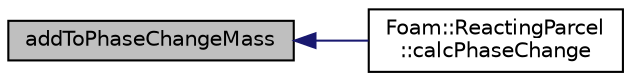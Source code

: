 digraph "addToPhaseChangeMass"
{
  bgcolor="transparent";
  edge [fontname="Helvetica",fontsize="10",labelfontname="Helvetica",labelfontsize="10"];
  node [fontname="Helvetica",fontsize="10",shape=record];
  rankdir="LR";
  Node40 [label="addToPhaseChangeMass",height=0.2,width=0.4,color="black", fillcolor="grey75", style="filled", fontcolor="black"];
  Node40 -> Node41 [dir="back",color="midnightblue",fontsize="10",style="solid",fontname="Helvetica"];
  Node41 [label="Foam::ReactingParcel\l::calcPhaseChange",height=0.2,width=0.4,color="black",URL="$a25049.html#a5b56a067700e6158ee77c1f7f4844b6b",tooltip="Calculate Phase change. "];
}
